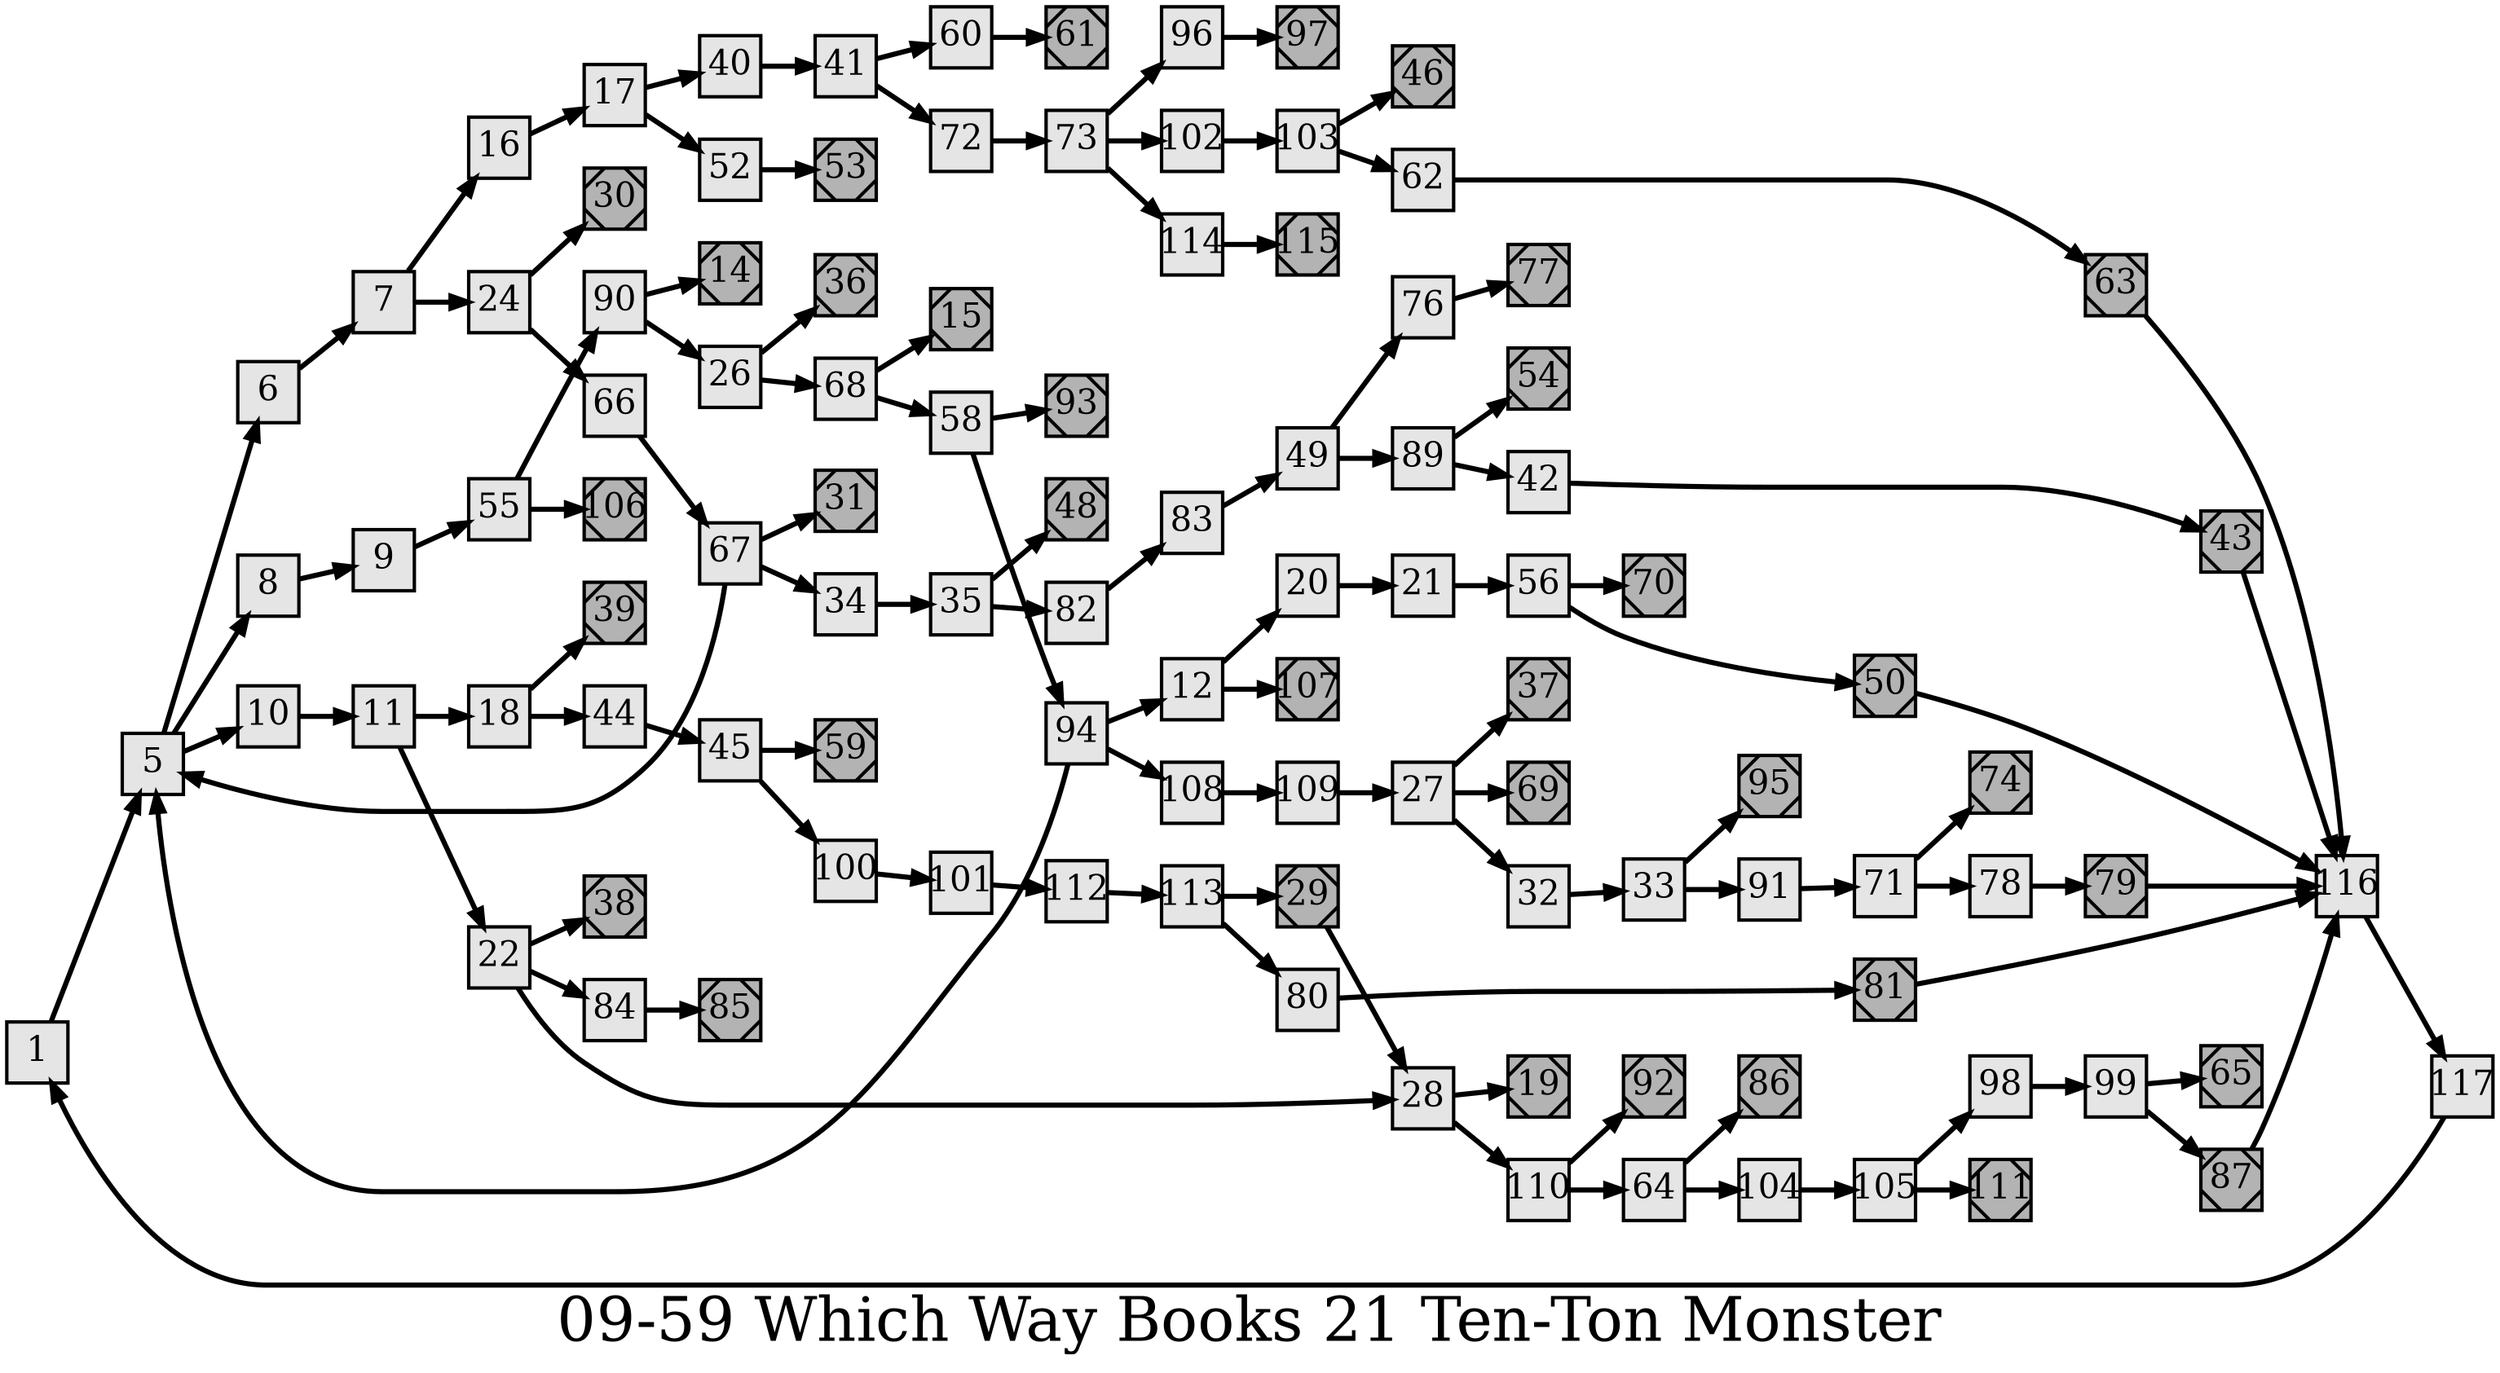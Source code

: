 digraph g{
  graph [ label="09-59 Which Way Books 21 Ten-Ton Monster" rankdir=LR, ordering=out, fontsize=36, nodesep="0.35", ranksep="0.45"];
  node  [shape=rect, penwidth=2, fontsize=20, style=filled, fillcolor=grey90, margin="0,0", labelfloat=true, regular=true, fixedsize=true];
  edge  [labelfloat=true, penwidth=3, fontsize=12];
  // ---;
  // group  : Katz;
  // id     : 09-59;
  // gbid   : 3598;
  // series : Which Way Books;
  // title  : Ten-Ton Monster;
  // author : R.G. Austin, Nancy Lamb;
  // credit:;
  // - name : Juliet Way-Henthorne;
  // role : encoder;
  // date : 2017-11-28;
  // - name : Jeremy Douglass;
  // role : editor;
  // date : 2018-04-12;
  // render:;
  // - name   : small;
  // styles : gvStyles-small.txt;
  // engine : dot;
  // comment: >;
  
  // ---;
  
  // From | To | Label;
  
  1 -> 5;
  5 -> 6;
  5 -> 8;
  5 -> 10;
  6 -> 7;
  7 -> 16;
  7 -> 24;
  8 -> 9;
  9 -> 55;
  10 -> 11;
  11 -> 18;
  11 -> 22;
  12 -> 20;
  12 -> 107;
  14	[ xlabel="E", shape=Msquare, fontsize=20, fillcolor=grey70, xlabel="" ];
  15	[ xlabel="E", shape=Msquare, fontsize=20, fillcolor=grey70, xlabel="" ];
  16 -> 17;
  17 -> 40;
  17 -> 52;
  18 -> 39;
  18 -> 44;
  19	[ xlabel="E", shape=Msquare, fontsize=20, fillcolor=grey70, xlabel="" ];
  20 -> 21;
  21 -> 56;
  22 -> 28;
  22 -> 38;
  22 -> 84;
  24 -> 30;
  24 -> 66;
  26 -> 36;
  26 -> 68;
  27 -> 32;
  27 -> 37;
  27 -> 69;
  28 -> 19;
  28 -> 110;
  29 -> 28;
  29	[ xlabel="E", shape=Msquare, fontsize=20, fillcolor=grey70, xlabel="" ];
  30	[ xlabel="E", shape=Msquare, fontsize=20, fillcolor=grey70, xlabel="" ];
  31	[ xlabel="E", shape=Msquare, fontsize=20, fillcolor=grey70, xlabel="" ];
  32 -> 33;
  33 -> 95;
  33 -> 91;
  34 -> 35;
  35 -> 48;
  35 -> 82;
  36	[ xlabel="E", shape=Msquare, fontsize=20, fillcolor=grey70, xlabel="" ];
  37	[ xlabel="E", shape=Msquare, fontsize=20, fillcolor=grey70, xlabel="" ];
  38	[ xlabel="E", shape=Msquare, fontsize=20, fillcolor=grey70, xlabel="" ];
  39	[ xlabel="E", shape=Msquare, fontsize=20, fillcolor=grey70, xlabel="" ];
  40 -> 41;
  41 -> 60;
  41 -> 72;
  42 -> 43;
  43	[ xlabel="E", shape=Msquare, fontsize=20, fillcolor=grey70, xlabel="" ];
  43 -> 116;	// GRAND MASTER
  44 -> 45;
  45 -> 59;
  45 -> 100;
  46	[ xlabel="E", shape=Msquare, fontsize=20, fillcolor=grey70, xlabel="" ];
  48	[ xlabel="E", shape=Msquare, fontsize=20, fillcolor=grey70, xlabel="" ];
  49 -> 76;
  49 -> 89;
  50	[ xlabel="E", shape=Msquare, fontsize=20, fillcolor=grey70, xlabel="" ];
  50 -> 116;	// GRAND MASTER
  52 -> 53;
  53	[ xlabel="E", shape=Msquare, fontsize=20, fillcolor=grey70, xlabel="" ];
  54	[ xlabel="E", shape=Msquare, fontsize=20, fillcolor=grey70, xlabel="" ];
  55 -> 90;
  55 -> 106;
  56 -> 70;
  56 -> 50;
  58 -> 93;
  58 -> 94;
  59	[ xlabel="E", shape=Msquare, fontsize=20, fillcolor=grey70, xlabel="" ];
  60 -> 61;
  61	[ xlabel="E", shape=Msquare, fontsize=20, fillcolor=grey70, xlabel="" ];
  62 -> 63;
  63	[ xlabel="E", shape=Msquare, fontsize=20, fillcolor=grey70, xlabel="" ];
  63 -> 116;	// GRAND MASTER
  64 -> 86;
  64 -> 104;
  65	[ xlabel="E", shape=Msquare, fontsize=20, fillcolor=grey70, xlabel="" ];
  66 -> 67;
  67 -> 5;
  67 -> 31;
  67 -> 34;
  68 -> 58;
  68 -> 15;
  69	[ xlabel="E", shape=Msquare, fontsize=20, fillcolor=grey70, xlabel="" ];
  70	[ xlabel="E", shape=Msquare, fontsize=20, fillcolor=grey70, xlabel="" ];
  71 -> 74;
  71 -> 78;
  72 -> 73;
  73 -> 96;
  73 -> 102;
  73 -> 114;
  74	[ xlabel="E", shape=Msquare, fontsize=20, fillcolor=grey70, xlabel="" ];
  76 -> 77;
  77	[ xlabel="E", shape=Msquare, fontsize=20, fillcolor=grey70, xlabel="" ];
  78 -> 79;
  79	[ xlabel="E", shape=Msquare, fontsize=20, fillcolor=grey70, xlabel="" ];
  79 -> 116;	// GRAND MASTER
  80 -> 81;
  81	[ xlabel="E", shape=Msquare, fontsize=20, fillcolor=grey70, xlabel="" ];
  81 -> 116;	// GRAND MASTER
  82 -> 83;
  83 -> 49;
  84 -> 85;
  85	[ xlabel="E", shape=Msquare, fontsize=20, fillcolor=grey70, xlabel="" ];
  86	[ xlabel="E", shape=Msquare, fontsize=20, fillcolor=grey70, xlabel="" ];
  87	[ xlabel="E", shape=Msquare, fontsize=20, fillcolor=grey70, xlabel="" ];
  87 -> 116;	// GRAND MASTER
  89 -> 42;
  89 -> 54;
  90 -> 14;
  90 -> 26;
  91 -> 71;
  92	[ xlabel="E", shape=Msquare, fontsize=20, fillcolor=grey70, xlabel="" ];
  93	[ xlabel="E", shape=Msquare, fontsize=20, fillcolor=grey70, xlabel="" ];
  94 -> 12;
  94 -> 108;
  94 -> 5;
  95	[ xlabel="E", shape=Msquare, fontsize=20, fillcolor=grey70, xlabel="" ];
  96 -> 97;
  97	[ xlabel="E", shape=Msquare, fontsize=20, fillcolor=grey70, xlabel="" ];
  98 -> 99;
  99 -> 65;
  99 -> 87;
  100 -> 101;
  101 -> 112;
  102 -> 103;
  103 -> 46;
  103 -> 62;
  104 -> 105;
  105 -> 98;
  105 -> 111;
  106	[ xlabel="E", shape=Msquare, fontsize=20, fillcolor=grey70, xlabel="" ];
  107	[ xlabel="E", shape=Msquare, fontsize=20, fillcolor=grey70, xlabel="" ];
  108 -> 109;
  109 -> 27;
  110 -> 92;
  110 -> 64;
  111	[ xlabel="E", shape=Msquare, fontsize=20, fillcolor=grey70, xlabel="" ];
  112 -> 113;
  113 -> 29;
  113 -> 80;
  114 -> 115;
  115	[ xlabel="E", shape=Msquare, fontsize=20, fillcolor=grey70, xlabel="" ];
  116 -> 117;
  117 -> 1;
}

